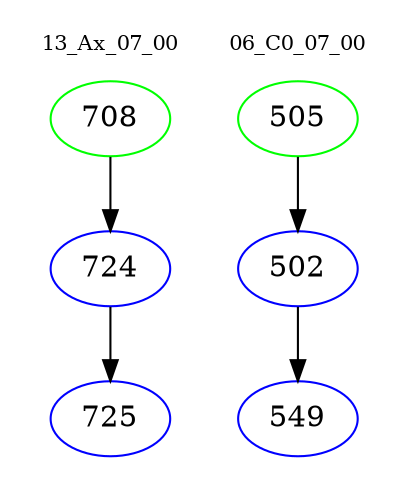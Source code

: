 digraph{
subgraph cluster_0 {
color = white
label = "13_Ax_07_00";
fontsize=10;
T0_708 [label="708", color="green"]
T0_708 -> T0_724 [color="black"]
T0_724 [label="724", color="blue"]
T0_724 -> T0_725 [color="black"]
T0_725 [label="725", color="blue"]
}
subgraph cluster_1 {
color = white
label = "06_C0_07_00";
fontsize=10;
T1_505 [label="505", color="green"]
T1_505 -> T1_502 [color="black"]
T1_502 [label="502", color="blue"]
T1_502 -> T1_549 [color="black"]
T1_549 [label="549", color="blue"]
}
}
